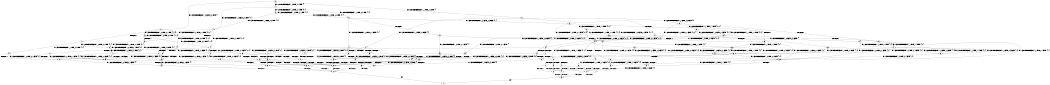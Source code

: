 digraph BCG {
size = "7, 10.5";
center = TRUE;
node [shape = circle];
0 [peripheries = 2];
0 -> 1 [label = "EX !1 !ATOMIC_EXCH_BRANCH (1, +0, TRUE, +0, 1, TRUE) !{}"];
0 -> 2 [label = "EX !2 !ATOMIC_EXCH_BRANCH (1, +0, FALSE, +0, 3, TRUE) !{}"];
0 -> 3 [label = "EX !0 !ATOMIC_EXCH_BRANCH (1, +1, TRUE, +0, 2, TRUE) !{}"];
1 -> 4 [label = "EX !2 !ATOMIC_EXCH_BRANCH (1, +0, FALSE, +0, 3, TRUE) !{0, 1}"];
1 -> 5 [label = "EX !0 !ATOMIC_EXCH_BRANCH (1, +1, TRUE, +0, 2, TRUE) !{0, 1}"];
1 -> 6 [label = "EX !1 !ATOMIC_EXCH_BRANCH (1, +0, TRUE, +0, 1, TRUE) !{0, 1}"];
2 -> 7 [label = "TERMINATE !2"];
2 -> 8 [label = "EX !1 !ATOMIC_EXCH_BRANCH (1, +0, TRUE, +0, 1, TRUE) !{0, 1, 2}"];
2 -> 9 [label = "EX !0 !ATOMIC_EXCH_BRANCH (1, +1, TRUE, +0, 2, TRUE) !{0, 1, 2}"];
3 -> 10 [label = "TERMINATE !0"];
3 -> 11 [label = "EX !1 !ATOMIC_EXCH_BRANCH (1, +0, TRUE, +0, 1, FALSE) !{0}"];
3 -> 12 [label = "EX !2 !ATOMIC_EXCH_BRANCH (1, +0, FALSE, +0, 3, FALSE) !{0}"];
4 -> 13 [label = "TERMINATE !2"];
4 -> 14 [label = "EX !0 !ATOMIC_EXCH_BRANCH (1, +1, TRUE, +0, 2, TRUE) !{0, 1, 2}"];
4 -> 8 [label = "EX !1 !ATOMIC_EXCH_BRANCH (1, +0, TRUE, +0, 1, TRUE) !{0, 1, 2}"];
5 -> 15 [label = "TERMINATE !0"];
5 -> 16 [label = "EX !2 !ATOMIC_EXCH_BRANCH (1, +0, FALSE, +0, 3, FALSE) !{0, 1}"];
5 -> 17 [label = "EX !1 !ATOMIC_EXCH_BRANCH (1, +0, TRUE, +0, 1, FALSE) !{0, 1}"];
6 -> 4 [label = "EX !2 !ATOMIC_EXCH_BRANCH (1, +0, FALSE, +0, 3, TRUE) !{0, 1}"];
6 -> 5 [label = "EX !0 !ATOMIC_EXCH_BRANCH (1, +1, TRUE, +0, 2, TRUE) !{0, 1}"];
6 -> 6 [label = "EX !1 !ATOMIC_EXCH_BRANCH (1, +0, TRUE, +0, 1, TRUE) !{0, 1}"];
7 -> 18 [label = "EX !1 !ATOMIC_EXCH_BRANCH (1, +0, TRUE, +0, 1, TRUE) !{0, 1}"];
7 -> 19 [label = "EX !0 !ATOMIC_EXCH_BRANCH (1, +1, TRUE, +0, 2, TRUE) !{0, 1}"];
8 -> 13 [label = "TERMINATE !2"];
8 -> 14 [label = "EX !0 !ATOMIC_EXCH_BRANCH (1, +1, TRUE, +0, 2, TRUE) !{0, 1, 2}"];
8 -> 8 [label = "EX !1 !ATOMIC_EXCH_BRANCH (1, +0, TRUE, +0, 1, TRUE) !{0, 1, 2}"];
9 -> 20 [label = "TERMINATE !2"];
9 -> 21 [label = "TERMINATE !0"];
9 -> 22 [label = "EX !1 !ATOMIC_EXCH_BRANCH (1, +0, TRUE, +0, 1, FALSE) !{0, 1, 2}"];
10 -> 23 [label = "EX !1 !ATOMIC_EXCH_BRANCH (1, +0, TRUE, +0, 1, FALSE) !{}"];
10 -> 24 [label = "EX !2 !ATOMIC_EXCH_BRANCH (1, +0, FALSE, +0, 3, FALSE) !{}"];
11 -> 25 [label = "TERMINATE !1"];
11 -> 26 [label = "TERMINATE !0"];
11 -> 27 [label = "EX !2 !ATOMIC_EXCH_BRANCH (1, +0, FALSE, +0, 3, TRUE) !{0, 1}"];
12 -> 28 [label = "TERMINATE !0"];
12 -> 29 [label = "EX !1 !ATOMIC_EXCH_BRANCH (1, +0, TRUE, +0, 1, FALSE) !{0, 1, 2}"];
12 -> 30 [label = "EX !2 !ATOMIC_EXCH_BRANCH (1, +1, TRUE, +1, 1, TRUE) !{0, 1, 2}"];
13 -> 31 [label = "EX !0 !ATOMIC_EXCH_BRANCH (1, +1, TRUE, +0, 2, TRUE) !{0, 1}"];
13 -> 18 [label = "EX !1 !ATOMIC_EXCH_BRANCH (1, +0, TRUE, +0, 1, TRUE) !{0, 1}"];
14 -> 32 [label = "TERMINATE !2"];
14 -> 33 [label = "TERMINATE !0"];
14 -> 22 [label = "EX !1 !ATOMIC_EXCH_BRANCH (1, +0, TRUE, +0, 1, FALSE) !{0, 1, 2}"];
15 -> 34 [label = "EX !2 !ATOMIC_EXCH_BRANCH (1, +0, FALSE, +0, 3, FALSE) !{1}"];
15 -> 35 [label = "EX !1 !ATOMIC_EXCH_BRANCH (1, +0, TRUE, +0, 1, FALSE) !{1}"];
16 -> 36 [label = "TERMINATE !0"];
16 -> 37 [label = "EX !2 !ATOMIC_EXCH_BRANCH (1, +1, TRUE, +1, 1, TRUE) !{0, 1, 2}"];
16 -> 29 [label = "EX !1 !ATOMIC_EXCH_BRANCH (1, +0, TRUE, +0, 1, FALSE) !{0, 1, 2}"];
17 -> 25 [label = "TERMINATE !1"];
17 -> 26 [label = "TERMINATE !0"];
17 -> 27 [label = "EX !2 !ATOMIC_EXCH_BRANCH (1, +0, FALSE, +0, 3, TRUE) !{0, 1}"];
18 -> 31 [label = "EX !0 !ATOMIC_EXCH_BRANCH (1, +1, TRUE, +0, 2, TRUE) !{0, 1}"];
18 -> 18 [label = "EX !1 !ATOMIC_EXCH_BRANCH (1, +0, TRUE, +0, 1, TRUE) !{0, 1}"];
19 -> 38 [label = "TERMINATE !0"];
19 -> 39 [label = "EX !1 !ATOMIC_EXCH_BRANCH (1, +0, TRUE, +0, 1, FALSE) !{0, 1}"];
20 -> 38 [label = "TERMINATE !0"];
20 -> 39 [label = "EX !1 !ATOMIC_EXCH_BRANCH (1, +0, TRUE, +0, 1, FALSE) !{0, 1}"];
21 -> 38 [label = "TERMINATE !2"];
21 -> 40 [label = "EX !1 !ATOMIC_EXCH_BRANCH (1, +0, TRUE, +0, 1, FALSE) !{1, 2}"];
22 -> 41 [label = "TERMINATE !1"];
22 -> 42 [label = "TERMINATE !2"];
22 -> 43 [label = "TERMINATE !0"];
23 -> 44 [label = "TERMINATE !1"];
23 -> 45 [label = "EX !2 !ATOMIC_EXCH_BRANCH (1, +0, FALSE, +0, 3, TRUE) !{1}"];
24 -> 46 [label = "EX !1 !ATOMIC_EXCH_BRANCH (1, +0, TRUE, +0, 1, FALSE) !{1, 2}"];
24 -> 47 [label = "EX !2 !ATOMIC_EXCH_BRANCH (1, +1, TRUE, +1, 1, TRUE) !{1, 2}"];
25 -> 44 [label = "TERMINATE !0"];
25 -> 48 [label = "EX !2 !ATOMIC_EXCH_BRANCH (1, +0, FALSE, +0, 3, TRUE) !{0}"];
26 -> 44 [label = "TERMINATE !1"];
26 -> 45 [label = "EX !2 !ATOMIC_EXCH_BRANCH (1, +0, FALSE, +0, 3, TRUE) !{1}"];
27 -> 41 [label = "TERMINATE !1"];
27 -> 42 [label = "TERMINATE !2"];
27 -> 43 [label = "TERMINATE !0"];
28 -> 46 [label = "EX !1 !ATOMIC_EXCH_BRANCH (1, +0, TRUE, +0, 1, FALSE) !{1, 2}"];
28 -> 47 [label = "EX !2 !ATOMIC_EXCH_BRANCH (1, +1, TRUE, +1, 1, TRUE) !{1, 2}"];
29 -> 49 [label = "TERMINATE !1"];
29 -> 50 [label = "TERMINATE !0"];
29 -> 51 [label = "EX !2 !ATOMIC_EXCH_BRANCH (1, +1, TRUE, +1, 1, FALSE) !{0, 1, 2}"];
30 -> 52 [label = "TERMINATE !0"];
30 -> 53 [label = "EX !1 !ATOMIC_EXCH_BRANCH (1, +0, TRUE, +0, 1, FALSE) !{0, 1, 2}"];
30 -> 54 [label = "EX !2 !ATOMIC_EXCH_BRANCH (1, +0, FALSE, +0, 3, FALSE) !{0, 1, 2}"];
31 -> 55 [label = "TERMINATE !0"];
31 -> 39 [label = "EX !1 !ATOMIC_EXCH_BRANCH (1, +0, TRUE, +0, 1, FALSE) !{0, 1}"];
32 -> 55 [label = "TERMINATE !0"];
32 -> 39 [label = "EX !1 !ATOMIC_EXCH_BRANCH (1, +0, TRUE, +0, 1, FALSE) !{0, 1}"];
33 -> 55 [label = "TERMINATE !2"];
33 -> 40 [label = "EX !1 !ATOMIC_EXCH_BRANCH (1, +0, TRUE, +0, 1, FALSE) !{1, 2}"];
34 -> 56 [label = "EX !2 !ATOMIC_EXCH_BRANCH (1, +1, TRUE, +1, 1, TRUE) !{1, 2}"];
34 -> 46 [label = "EX !1 !ATOMIC_EXCH_BRANCH (1, +0, TRUE, +0, 1, FALSE) !{1, 2}"];
35 -> 44 [label = "TERMINATE !1"];
35 -> 45 [label = "EX !2 !ATOMIC_EXCH_BRANCH (1, +0, FALSE, +0, 3, TRUE) !{1}"];
36 -> 56 [label = "EX !2 !ATOMIC_EXCH_BRANCH (1, +1, TRUE, +1, 1, TRUE) !{1, 2}"];
36 -> 46 [label = "EX !1 !ATOMIC_EXCH_BRANCH (1, +0, TRUE, +0, 1, FALSE) !{1, 2}"];
37 -> 57 [label = "TERMINATE !0"];
37 -> 58 [label = "EX !2 !ATOMIC_EXCH_BRANCH (1, +0, FALSE, +0, 3, FALSE) !{0, 1, 2}"];
37 -> 53 [label = "EX !1 !ATOMIC_EXCH_BRANCH (1, +0, TRUE, +0, 1, FALSE) !{0, 1, 2}"];
38 -> 59 [label = "EX !1 !ATOMIC_EXCH_BRANCH (1, +0, TRUE, +0, 1, FALSE) !{1}"];
39 -> 60 [label = "TERMINATE !1"];
39 -> 61 [label = "TERMINATE !0"];
40 -> 62 [label = "TERMINATE !1"];
40 -> 61 [label = "TERMINATE !2"];
41 -> 60 [label = "TERMINATE !2"];
41 -> 62 [label = "TERMINATE !0"];
42 -> 60 [label = "TERMINATE !1"];
42 -> 61 [label = "TERMINATE !0"];
43 -> 62 [label = "TERMINATE !1"];
43 -> 61 [label = "TERMINATE !2"];
44 -> 63 [label = "EX !2 !ATOMIC_EXCH_BRANCH (1, +0, FALSE, +0, 3, TRUE) !{}"];
45 -> 62 [label = "TERMINATE !1"];
45 -> 61 [label = "TERMINATE !2"];
46 -> 64 [label = "TERMINATE !1"];
46 -> 65 [label = "EX !2 !ATOMIC_EXCH_BRANCH (1, +1, TRUE, +1, 1, FALSE) !{1, 2}"];
47 -> 66 [label = "EX !1 !ATOMIC_EXCH_BRANCH (1, +0, TRUE, +0, 1, FALSE) !{1, 2}"];
47 -> 67 [label = "EX !2 !ATOMIC_EXCH_BRANCH (1, +0, FALSE, +0, 3, FALSE) !{1, 2}"];
48 -> 60 [label = "TERMINATE !2"];
48 -> 62 [label = "TERMINATE !0"];
49 -> 64 [label = "TERMINATE !0"];
49 -> 68 [label = "EX !2 !ATOMIC_EXCH_BRANCH (1, +1, TRUE, +1, 1, FALSE) !{0, 2}"];
50 -> 64 [label = "TERMINATE !1"];
50 -> 65 [label = "EX !2 !ATOMIC_EXCH_BRANCH (1, +1, TRUE, +1, 1, FALSE) !{1, 2}"];
51 -> 69 [label = "TERMINATE !1"];
51 -> 70 [label = "TERMINATE !2"];
51 -> 71 [label = "TERMINATE !0"];
52 -> 66 [label = "EX !1 !ATOMIC_EXCH_BRANCH (1, +0, TRUE, +0, 1, FALSE) !{1, 2}"];
52 -> 67 [label = "EX !2 !ATOMIC_EXCH_BRANCH (1, +0, FALSE, +0, 3, FALSE) !{1, 2}"];
53 -> 72 [label = "TERMINATE !1"];
53 -> 73 [label = "TERMINATE !0"];
53 -> 74 [label = "EX !2 !ATOMIC_EXCH_BRANCH (1, +0, FALSE, +0, 3, TRUE) !{0, 1, 2}"];
54 -> 28 [label = "TERMINATE !0"];
54 -> 29 [label = "EX !1 !ATOMIC_EXCH_BRANCH (1, +0, TRUE, +0, 1, FALSE) !{0, 1, 2}"];
54 -> 30 [label = "EX !2 !ATOMIC_EXCH_BRANCH (1, +1, TRUE, +1, 1, TRUE) !{0, 1, 2}"];
55 -> 59 [label = "EX !1 !ATOMIC_EXCH_BRANCH (1, +0, TRUE, +0, 1, FALSE) !{1}"];
56 -> 75 [label = "EX !2 !ATOMIC_EXCH_BRANCH (1, +0, FALSE, +0, 3, FALSE) !{1, 2}"];
56 -> 66 [label = "EX !1 !ATOMIC_EXCH_BRANCH (1, +0, TRUE, +0, 1, FALSE) !{1, 2}"];
57 -> 75 [label = "EX !2 !ATOMIC_EXCH_BRANCH (1, +0, FALSE, +0, 3, FALSE) !{1, 2}"];
57 -> 66 [label = "EX !1 !ATOMIC_EXCH_BRANCH (1, +0, TRUE, +0, 1, FALSE) !{1, 2}"];
58 -> 36 [label = "TERMINATE !0"];
58 -> 37 [label = "EX !2 !ATOMIC_EXCH_BRANCH (1, +1, TRUE, +1, 1, TRUE) !{0, 1, 2}"];
58 -> 29 [label = "EX !1 !ATOMIC_EXCH_BRANCH (1, +0, TRUE, +0, 1, FALSE) !{0, 1, 2}"];
59 -> 76 [label = "TERMINATE !1"];
60 -> 76 [label = "TERMINATE !0"];
61 -> 76 [label = "TERMINATE !1"];
62 -> 76 [label = "TERMINATE !2"];
63 -> 76 [label = "TERMINATE !2"];
64 -> 77 [label = "EX !2 !ATOMIC_EXCH_BRANCH (1, +1, TRUE, +1, 1, FALSE) !{2}"];
65 -> 78 [label = "TERMINATE !1"];
65 -> 79 [label = "TERMINATE !2"];
66 -> 80 [label = "TERMINATE !1"];
66 -> 81 [label = "EX !2 !ATOMIC_EXCH_BRANCH (1, +0, FALSE, +0, 3, TRUE) !{1, 2}"];
67 -> 46 [label = "EX !1 !ATOMIC_EXCH_BRANCH (1, +0, TRUE, +0, 1, FALSE) !{1, 2}"];
67 -> 47 [label = "EX !2 !ATOMIC_EXCH_BRANCH (1, +1, TRUE, +1, 1, TRUE) !{1, 2}"];
68 -> 82 [label = "TERMINATE !2"];
68 -> 78 [label = "TERMINATE !0"];
69 -> 82 [label = "TERMINATE !2"];
69 -> 78 [label = "TERMINATE !0"];
70 -> 82 [label = "TERMINATE !1"];
70 -> 79 [label = "TERMINATE !0"];
71 -> 78 [label = "TERMINATE !1"];
71 -> 79 [label = "TERMINATE !2"];
72 -> 80 [label = "TERMINATE !0"];
72 -> 83 [label = "EX !2 !ATOMIC_EXCH_BRANCH (1, +0, FALSE, +0, 3, TRUE) !{0, 2}"];
73 -> 80 [label = "TERMINATE !1"];
73 -> 81 [label = "EX !2 !ATOMIC_EXCH_BRANCH (1, +0, FALSE, +0, 3, TRUE) !{1, 2}"];
74 -> 41 [label = "TERMINATE !1"];
74 -> 42 [label = "TERMINATE !2"];
74 -> 43 [label = "TERMINATE !0"];
75 -> 56 [label = "EX !2 !ATOMIC_EXCH_BRANCH (1, +1, TRUE, +1, 1, TRUE) !{1, 2}"];
75 -> 46 [label = "EX !1 !ATOMIC_EXCH_BRANCH (1, +0, TRUE, +0, 1, FALSE) !{1, 2}"];
76 -> 84 [label = "exit"];
77 -> 85 [label = "TERMINATE !2"];
78 -> 85 [label = "TERMINATE !2"];
79 -> 85 [label = "TERMINATE !1"];
80 -> 86 [label = "EX !2 !ATOMIC_EXCH_BRANCH (1, +0, FALSE, +0, 3, TRUE) !{2}"];
81 -> 62 [label = "TERMINATE !1"];
81 -> 61 [label = "TERMINATE !2"];
82 -> 85 [label = "TERMINATE !0"];
83 -> 60 [label = "TERMINATE !2"];
83 -> 62 [label = "TERMINATE !0"];
85 -> 84 [label = "exit"];
86 -> 76 [label = "TERMINATE !2"];
}
